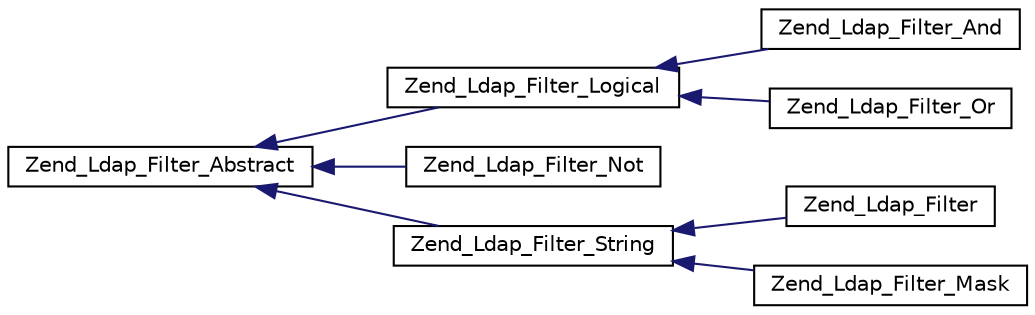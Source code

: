 digraph G
{
  edge [fontname="Helvetica",fontsize="10",labelfontname="Helvetica",labelfontsize="10"];
  node [fontname="Helvetica",fontsize="10",shape=record];
  rankdir="LR";
  Node1 [label="Zend_Ldap_Filter_Abstract",height=0.2,width=0.4,color="black", fillcolor="white", style="filled",URL="$class_zend___ldap___filter___abstract.html"];
  Node1 -> Node2 [dir="back",color="midnightblue",fontsize="10",style="solid",fontname="Helvetica"];
  Node2 [label="Zend_Ldap_Filter_Logical",height=0.2,width=0.4,color="black", fillcolor="white", style="filled",URL="$class_zend___ldap___filter___logical.html"];
  Node2 -> Node3 [dir="back",color="midnightblue",fontsize="10",style="solid",fontname="Helvetica"];
  Node3 [label="Zend_Ldap_Filter_And",height=0.2,width=0.4,color="black", fillcolor="white", style="filled",URL="$class_zend___ldap___filter___and.html"];
  Node2 -> Node4 [dir="back",color="midnightblue",fontsize="10",style="solid",fontname="Helvetica"];
  Node4 [label="Zend_Ldap_Filter_Or",height=0.2,width=0.4,color="black", fillcolor="white", style="filled",URL="$class_zend___ldap___filter___or.html"];
  Node1 -> Node5 [dir="back",color="midnightblue",fontsize="10",style="solid",fontname="Helvetica"];
  Node5 [label="Zend_Ldap_Filter_Not",height=0.2,width=0.4,color="black", fillcolor="white", style="filled",URL="$class_zend___ldap___filter___not.html"];
  Node1 -> Node6 [dir="back",color="midnightblue",fontsize="10",style="solid",fontname="Helvetica"];
  Node6 [label="Zend_Ldap_Filter_String",height=0.2,width=0.4,color="black", fillcolor="white", style="filled",URL="$class_zend___ldap___filter___string.html"];
  Node6 -> Node7 [dir="back",color="midnightblue",fontsize="10",style="solid",fontname="Helvetica"];
  Node7 [label="Zend_Ldap_Filter",height=0.2,width=0.4,color="black", fillcolor="white", style="filled",URL="$class_zend___ldap___filter.html"];
  Node6 -> Node8 [dir="back",color="midnightblue",fontsize="10",style="solid",fontname="Helvetica"];
  Node8 [label="Zend_Ldap_Filter_Mask",height=0.2,width=0.4,color="black", fillcolor="white", style="filled",URL="$class_zend___ldap___filter___mask.html"];
}
